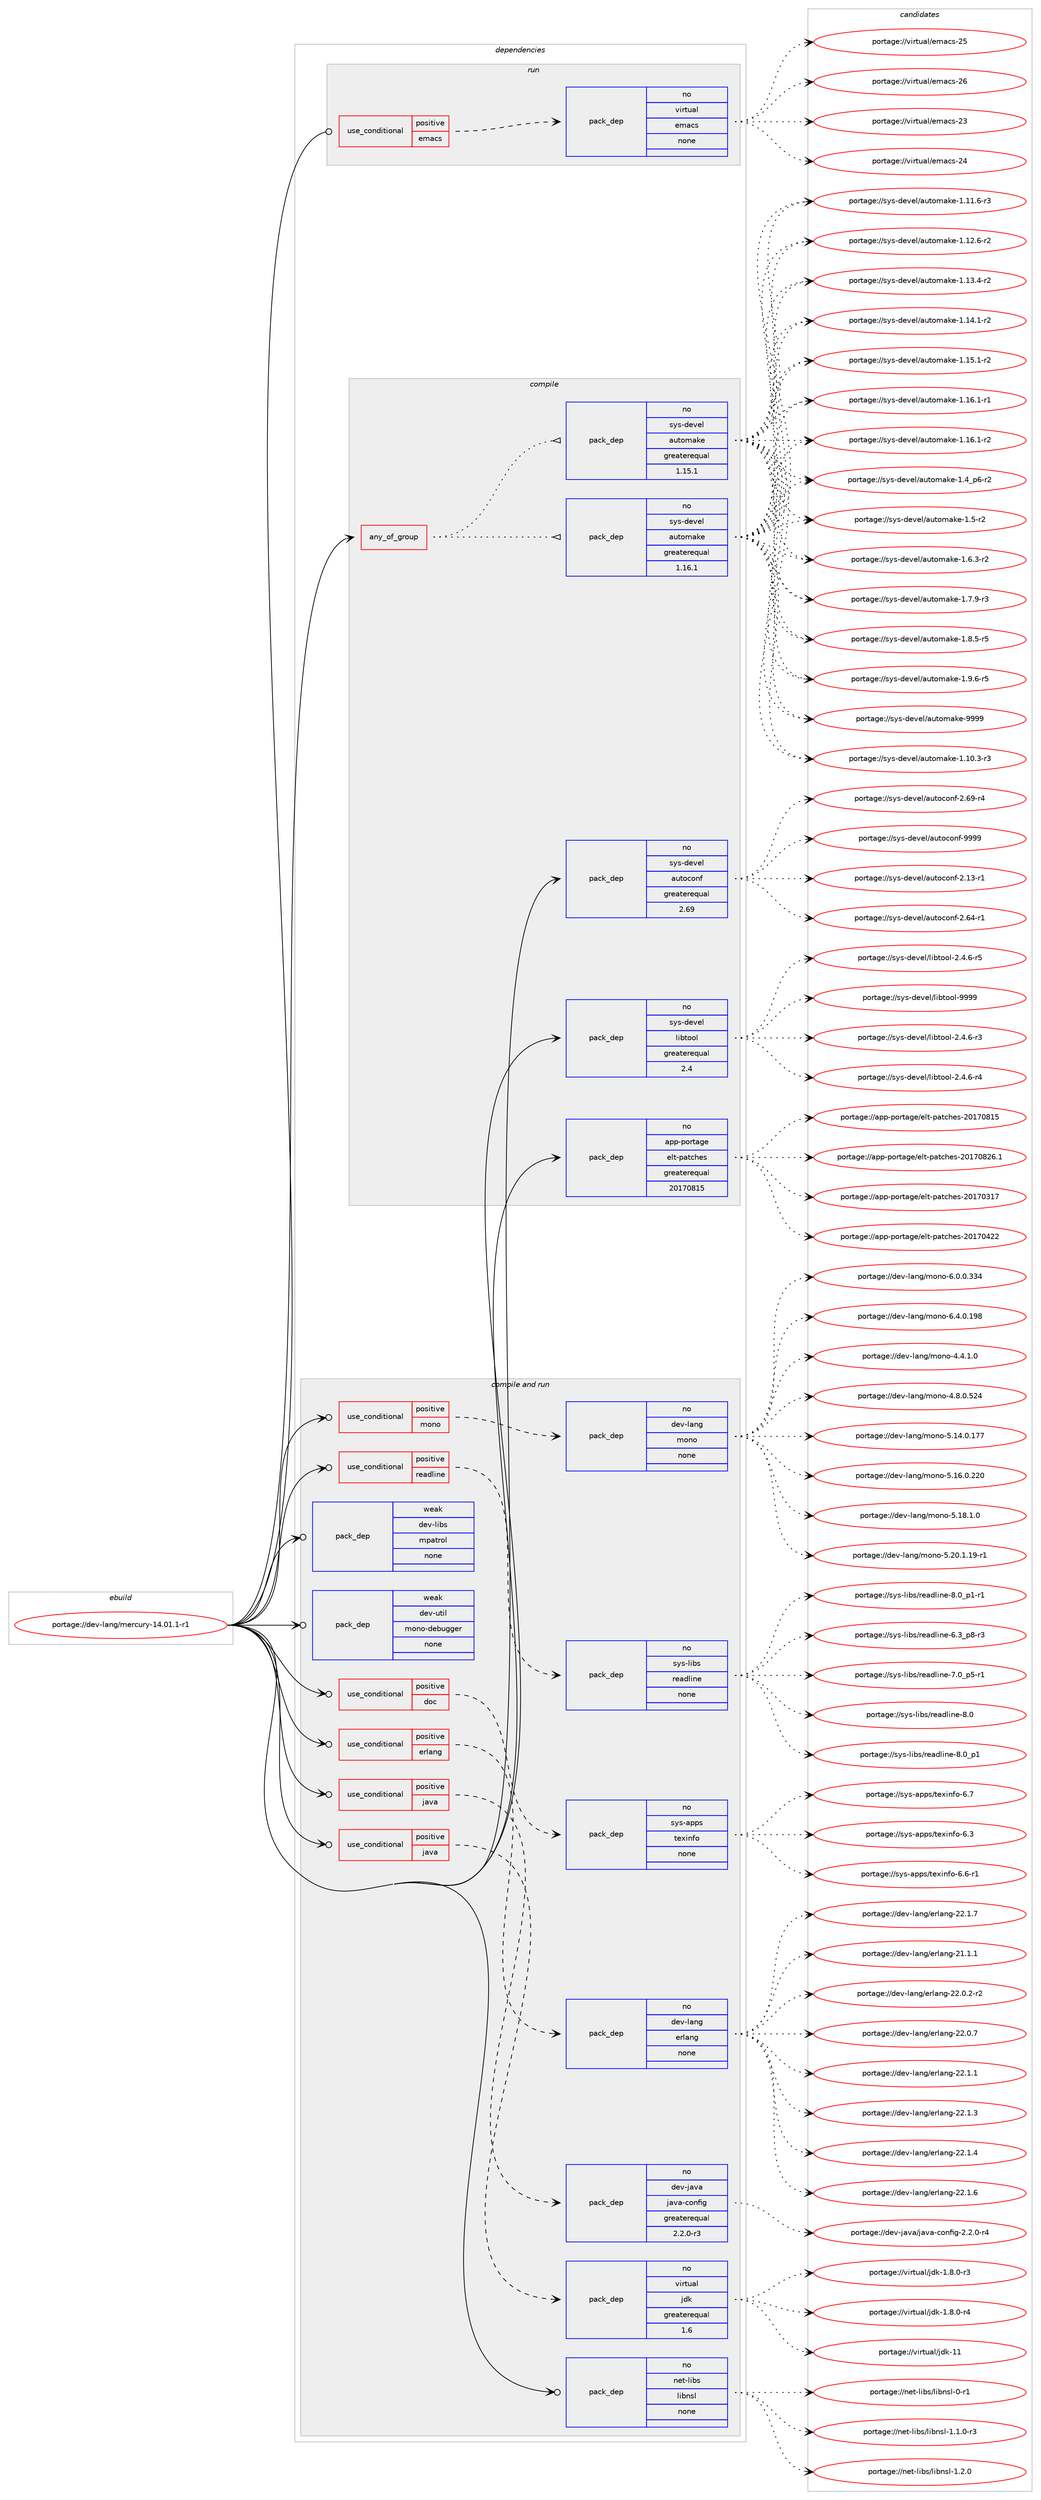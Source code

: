 digraph prolog {

# *************
# Graph options
# *************

newrank=true;
concentrate=true;
compound=true;
graph [rankdir=LR,fontname=Helvetica,fontsize=10,ranksep=1.5];#, ranksep=2.5, nodesep=0.2];
edge  [arrowhead=vee];
node  [fontname=Helvetica,fontsize=10];

# **********
# The ebuild
# **********

subgraph cluster_leftcol {
color=gray;
rank=same;
label=<<i>ebuild</i>>;
id [label="portage://dev-lang/mercury-14.01.1-r1", color=red, width=4, href="../dev-lang/mercury-14.01.1-r1.svg"];
}

# ****************
# The dependencies
# ****************

subgraph cluster_midcol {
color=gray;
label=<<i>dependencies</i>>;
subgraph cluster_compile {
fillcolor="#eeeeee";
style=filled;
label=<<i>compile</i>>;
subgraph any2711 {
dependency94189 [label=<<TABLE BORDER="0" CELLBORDER="1" CELLSPACING="0" CELLPADDING="4"><TR><TD CELLPADDING="10">any_of_group</TD></TR></TABLE>>, shape=none, color=red];subgraph pack72071 {
dependency94190 [label=<<TABLE BORDER="0" CELLBORDER="1" CELLSPACING="0" CELLPADDING="4" WIDTH="220"><TR><TD ROWSPAN="6" CELLPADDING="30">pack_dep</TD></TR><TR><TD WIDTH="110">no</TD></TR><TR><TD>sys-devel</TD></TR><TR><TD>automake</TD></TR><TR><TD>greaterequal</TD></TR><TR><TD>1.16.1</TD></TR></TABLE>>, shape=none, color=blue];
}
dependency94189:e -> dependency94190:w [weight=20,style="dotted",arrowhead="oinv"];
subgraph pack72072 {
dependency94191 [label=<<TABLE BORDER="0" CELLBORDER="1" CELLSPACING="0" CELLPADDING="4" WIDTH="220"><TR><TD ROWSPAN="6" CELLPADDING="30">pack_dep</TD></TR><TR><TD WIDTH="110">no</TD></TR><TR><TD>sys-devel</TD></TR><TR><TD>automake</TD></TR><TR><TD>greaterequal</TD></TR><TR><TD>1.15.1</TD></TR></TABLE>>, shape=none, color=blue];
}
dependency94189:e -> dependency94191:w [weight=20,style="dotted",arrowhead="oinv"];
}
id:e -> dependency94189:w [weight=20,style="solid",arrowhead="vee"];
subgraph pack72073 {
dependency94192 [label=<<TABLE BORDER="0" CELLBORDER="1" CELLSPACING="0" CELLPADDING="4" WIDTH="220"><TR><TD ROWSPAN="6" CELLPADDING="30">pack_dep</TD></TR><TR><TD WIDTH="110">no</TD></TR><TR><TD>app-portage</TD></TR><TR><TD>elt-patches</TD></TR><TR><TD>greaterequal</TD></TR><TR><TD>20170815</TD></TR></TABLE>>, shape=none, color=blue];
}
id:e -> dependency94192:w [weight=20,style="solid",arrowhead="vee"];
subgraph pack72074 {
dependency94193 [label=<<TABLE BORDER="0" CELLBORDER="1" CELLSPACING="0" CELLPADDING="4" WIDTH="220"><TR><TD ROWSPAN="6" CELLPADDING="30">pack_dep</TD></TR><TR><TD WIDTH="110">no</TD></TR><TR><TD>sys-devel</TD></TR><TR><TD>autoconf</TD></TR><TR><TD>greaterequal</TD></TR><TR><TD>2.69</TD></TR></TABLE>>, shape=none, color=blue];
}
id:e -> dependency94193:w [weight=20,style="solid",arrowhead="vee"];
subgraph pack72075 {
dependency94194 [label=<<TABLE BORDER="0" CELLBORDER="1" CELLSPACING="0" CELLPADDING="4" WIDTH="220"><TR><TD ROWSPAN="6" CELLPADDING="30">pack_dep</TD></TR><TR><TD WIDTH="110">no</TD></TR><TR><TD>sys-devel</TD></TR><TR><TD>libtool</TD></TR><TR><TD>greaterequal</TD></TR><TR><TD>2.4</TD></TR></TABLE>>, shape=none, color=blue];
}
id:e -> dependency94194:w [weight=20,style="solid",arrowhead="vee"];
}
subgraph cluster_compileandrun {
fillcolor="#eeeeee";
style=filled;
label=<<i>compile and run</i>>;
subgraph cond19350 {
dependency94195 [label=<<TABLE BORDER="0" CELLBORDER="1" CELLSPACING="0" CELLPADDING="4"><TR><TD ROWSPAN="3" CELLPADDING="10">use_conditional</TD></TR><TR><TD>positive</TD></TR><TR><TD>doc</TD></TR></TABLE>>, shape=none, color=red];
subgraph pack72076 {
dependency94196 [label=<<TABLE BORDER="0" CELLBORDER="1" CELLSPACING="0" CELLPADDING="4" WIDTH="220"><TR><TD ROWSPAN="6" CELLPADDING="30">pack_dep</TD></TR><TR><TD WIDTH="110">no</TD></TR><TR><TD>sys-apps</TD></TR><TR><TD>texinfo</TD></TR><TR><TD>none</TD></TR><TR><TD></TD></TR></TABLE>>, shape=none, color=blue];
}
dependency94195:e -> dependency94196:w [weight=20,style="dashed",arrowhead="vee"];
}
id:e -> dependency94195:w [weight=20,style="solid",arrowhead="odotvee"];
subgraph cond19351 {
dependency94197 [label=<<TABLE BORDER="0" CELLBORDER="1" CELLSPACING="0" CELLPADDING="4"><TR><TD ROWSPAN="3" CELLPADDING="10">use_conditional</TD></TR><TR><TD>positive</TD></TR><TR><TD>erlang</TD></TR></TABLE>>, shape=none, color=red];
subgraph pack72077 {
dependency94198 [label=<<TABLE BORDER="0" CELLBORDER="1" CELLSPACING="0" CELLPADDING="4" WIDTH="220"><TR><TD ROWSPAN="6" CELLPADDING="30">pack_dep</TD></TR><TR><TD WIDTH="110">no</TD></TR><TR><TD>dev-lang</TD></TR><TR><TD>erlang</TD></TR><TR><TD>none</TD></TR><TR><TD></TD></TR></TABLE>>, shape=none, color=blue];
}
dependency94197:e -> dependency94198:w [weight=20,style="dashed",arrowhead="vee"];
}
id:e -> dependency94197:w [weight=20,style="solid",arrowhead="odotvee"];
subgraph cond19352 {
dependency94199 [label=<<TABLE BORDER="0" CELLBORDER="1" CELLSPACING="0" CELLPADDING="4"><TR><TD ROWSPAN="3" CELLPADDING="10">use_conditional</TD></TR><TR><TD>positive</TD></TR><TR><TD>java</TD></TR></TABLE>>, shape=none, color=red];
subgraph pack72078 {
dependency94200 [label=<<TABLE BORDER="0" CELLBORDER="1" CELLSPACING="0" CELLPADDING="4" WIDTH="220"><TR><TD ROWSPAN="6" CELLPADDING="30">pack_dep</TD></TR><TR><TD WIDTH="110">no</TD></TR><TR><TD>dev-java</TD></TR><TR><TD>java-config</TD></TR><TR><TD>greaterequal</TD></TR><TR><TD>2.2.0-r3</TD></TR></TABLE>>, shape=none, color=blue];
}
dependency94199:e -> dependency94200:w [weight=20,style="dashed",arrowhead="vee"];
}
id:e -> dependency94199:w [weight=20,style="solid",arrowhead="odotvee"];
subgraph cond19353 {
dependency94201 [label=<<TABLE BORDER="0" CELLBORDER="1" CELLSPACING="0" CELLPADDING="4"><TR><TD ROWSPAN="3" CELLPADDING="10">use_conditional</TD></TR><TR><TD>positive</TD></TR><TR><TD>java</TD></TR></TABLE>>, shape=none, color=red];
subgraph pack72079 {
dependency94202 [label=<<TABLE BORDER="0" CELLBORDER="1" CELLSPACING="0" CELLPADDING="4" WIDTH="220"><TR><TD ROWSPAN="6" CELLPADDING="30">pack_dep</TD></TR><TR><TD WIDTH="110">no</TD></TR><TR><TD>virtual</TD></TR><TR><TD>jdk</TD></TR><TR><TD>greaterequal</TD></TR><TR><TD>1.6</TD></TR></TABLE>>, shape=none, color=blue];
}
dependency94201:e -> dependency94202:w [weight=20,style="dashed",arrowhead="vee"];
}
id:e -> dependency94201:w [weight=20,style="solid",arrowhead="odotvee"];
subgraph cond19354 {
dependency94203 [label=<<TABLE BORDER="0" CELLBORDER="1" CELLSPACING="0" CELLPADDING="4"><TR><TD ROWSPAN="3" CELLPADDING="10">use_conditional</TD></TR><TR><TD>positive</TD></TR><TR><TD>mono</TD></TR></TABLE>>, shape=none, color=red];
subgraph pack72080 {
dependency94204 [label=<<TABLE BORDER="0" CELLBORDER="1" CELLSPACING="0" CELLPADDING="4" WIDTH="220"><TR><TD ROWSPAN="6" CELLPADDING="30">pack_dep</TD></TR><TR><TD WIDTH="110">no</TD></TR><TR><TD>dev-lang</TD></TR><TR><TD>mono</TD></TR><TR><TD>none</TD></TR><TR><TD></TD></TR></TABLE>>, shape=none, color=blue];
}
dependency94203:e -> dependency94204:w [weight=20,style="dashed",arrowhead="vee"];
}
id:e -> dependency94203:w [weight=20,style="solid",arrowhead="odotvee"];
subgraph cond19355 {
dependency94205 [label=<<TABLE BORDER="0" CELLBORDER="1" CELLSPACING="0" CELLPADDING="4"><TR><TD ROWSPAN="3" CELLPADDING="10">use_conditional</TD></TR><TR><TD>positive</TD></TR><TR><TD>readline</TD></TR></TABLE>>, shape=none, color=red];
subgraph pack72081 {
dependency94206 [label=<<TABLE BORDER="0" CELLBORDER="1" CELLSPACING="0" CELLPADDING="4" WIDTH="220"><TR><TD ROWSPAN="6" CELLPADDING="30">pack_dep</TD></TR><TR><TD WIDTH="110">no</TD></TR><TR><TD>sys-libs</TD></TR><TR><TD>readline</TD></TR><TR><TD>none</TD></TR><TR><TD></TD></TR></TABLE>>, shape=none, color=blue];
}
dependency94205:e -> dependency94206:w [weight=20,style="dashed",arrowhead="vee"];
}
id:e -> dependency94205:w [weight=20,style="solid",arrowhead="odotvee"];
subgraph pack72082 {
dependency94207 [label=<<TABLE BORDER="0" CELLBORDER="1" CELLSPACING="0" CELLPADDING="4" WIDTH="220"><TR><TD ROWSPAN="6" CELLPADDING="30">pack_dep</TD></TR><TR><TD WIDTH="110">no</TD></TR><TR><TD>net-libs</TD></TR><TR><TD>libnsl</TD></TR><TR><TD>none</TD></TR><TR><TD></TD></TR></TABLE>>, shape=none, color=blue];
}
id:e -> dependency94207:w [weight=20,style="solid",arrowhead="odotvee"];
subgraph pack72083 {
dependency94208 [label=<<TABLE BORDER="0" CELLBORDER="1" CELLSPACING="0" CELLPADDING="4" WIDTH="220"><TR><TD ROWSPAN="6" CELLPADDING="30">pack_dep</TD></TR><TR><TD WIDTH="110">weak</TD></TR><TR><TD>dev-libs</TD></TR><TR><TD>mpatrol</TD></TR><TR><TD>none</TD></TR><TR><TD></TD></TR></TABLE>>, shape=none, color=blue];
}
id:e -> dependency94208:w [weight=20,style="solid",arrowhead="odotvee"];
subgraph pack72084 {
dependency94209 [label=<<TABLE BORDER="0" CELLBORDER="1" CELLSPACING="0" CELLPADDING="4" WIDTH="220"><TR><TD ROWSPAN="6" CELLPADDING="30">pack_dep</TD></TR><TR><TD WIDTH="110">weak</TD></TR><TR><TD>dev-util</TD></TR><TR><TD>mono-debugger</TD></TR><TR><TD>none</TD></TR><TR><TD></TD></TR></TABLE>>, shape=none, color=blue];
}
id:e -> dependency94209:w [weight=20,style="solid",arrowhead="odotvee"];
}
subgraph cluster_run {
fillcolor="#eeeeee";
style=filled;
label=<<i>run</i>>;
subgraph cond19356 {
dependency94210 [label=<<TABLE BORDER="0" CELLBORDER="1" CELLSPACING="0" CELLPADDING="4"><TR><TD ROWSPAN="3" CELLPADDING="10">use_conditional</TD></TR><TR><TD>positive</TD></TR><TR><TD>emacs</TD></TR></TABLE>>, shape=none, color=red];
subgraph pack72085 {
dependency94211 [label=<<TABLE BORDER="0" CELLBORDER="1" CELLSPACING="0" CELLPADDING="4" WIDTH="220"><TR><TD ROWSPAN="6" CELLPADDING="30">pack_dep</TD></TR><TR><TD WIDTH="110">no</TD></TR><TR><TD>virtual</TD></TR><TR><TD>emacs</TD></TR><TR><TD>none</TD></TR><TR><TD></TD></TR></TABLE>>, shape=none, color=blue];
}
dependency94210:e -> dependency94211:w [weight=20,style="dashed",arrowhead="vee"];
}
id:e -> dependency94210:w [weight=20,style="solid",arrowhead="odot"];
}
}

# **************
# The candidates
# **************

subgraph cluster_choices {
rank=same;
color=gray;
label=<<i>candidates</i>>;

subgraph choice72071 {
color=black;
nodesep=1;
choiceportage11512111545100101118101108479711711611110997107101454946494846514511451 [label="portage://sys-devel/automake-1.10.3-r3", color=red, width=4,href="../sys-devel/automake-1.10.3-r3.svg"];
choiceportage11512111545100101118101108479711711611110997107101454946494946544511451 [label="portage://sys-devel/automake-1.11.6-r3", color=red, width=4,href="../sys-devel/automake-1.11.6-r3.svg"];
choiceportage11512111545100101118101108479711711611110997107101454946495046544511450 [label="portage://sys-devel/automake-1.12.6-r2", color=red, width=4,href="../sys-devel/automake-1.12.6-r2.svg"];
choiceportage11512111545100101118101108479711711611110997107101454946495146524511450 [label="portage://sys-devel/automake-1.13.4-r2", color=red, width=4,href="../sys-devel/automake-1.13.4-r2.svg"];
choiceportage11512111545100101118101108479711711611110997107101454946495246494511450 [label="portage://sys-devel/automake-1.14.1-r2", color=red, width=4,href="../sys-devel/automake-1.14.1-r2.svg"];
choiceportage11512111545100101118101108479711711611110997107101454946495346494511450 [label="portage://sys-devel/automake-1.15.1-r2", color=red, width=4,href="../sys-devel/automake-1.15.1-r2.svg"];
choiceportage11512111545100101118101108479711711611110997107101454946495446494511449 [label="portage://sys-devel/automake-1.16.1-r1", color=red, width=4,href="../sys-devel/automake-1.16.1-r1.svg"];
choiceportage11512111545100101118101108479711711611110997107101454946495446494511450 [label="portage://sys-devel/automake-1.16.1-r2", color=red, width=4,href="../sys-devel/automake-1.16.1-r2.svg"];
choiceportage115121115451001011181011084797117116111109971071014549465295112544511450 [label="portage://sys-devel/automake-1.4_p6-r2", color=red, width=4,href="../sys-devel/automake-1.4_p6-r2.svg"];
choiceportage11512111545100101118101108479711711611110997107101454946534511450 [label="portage://sys-devel/automake-1.5-r2", color=red, width=4,href="../sys-devel/automake-1.5-r2.svg"];
choiceportage115121115451001011181011084797117116111109971071014549465446514511450 [label="portage://sys-devel/automake-1.6.3-r2", color=red, width=4,href="../sys-devel/automake-1.6.3-r2.svg"];
choiceportage115121115451001011181011084797117116111109971071014549465546574511451 [label="portage://sys-devel/automake-1.7.9-r3", color=red, width=4,href="../sys-devel/automake-1.7.9-r3.svg"];
choiceportage115121115451001011181011084797117116111109971071014549465646534511453 [label="portage://sys-devel/automake-1.8.5-r5", color=red, width=4,href="../sys-devel/automake-1.8.5-r5.svg"];
choiceportage115121115451001011181011084797117116111109971071014549465746544511453 [label="portage://sys-devel/automake-1.9.6-r5", color=red, width=4,href="../sys-devel/automake-1.9.6-r5.svg"];
choiceportage115121115451001011181011084797117116111109971071014557575757 [label="portage://sys-devel/automake-9999", color=red, width=4,href="../sys-devel/automake-9999.svg"];
dependency94190:e -> choiceportage11512111545100101118101108479711711611110997107101454946494846514511451:w [style=dotted,weight="100"];
dependency94190:e -> choiceportage11512111545100101118101108479711711611110997107101454946494946544511451:w [style=dotted,weight="100"];
dependency94190:e -> choiceportage11512111545100101118101108479711711611110997107101454946495046544511450:w [style=dotted,weight="100"];
dependency94190:e -> choiceportage11512111545100101118101108479711711611110997107101454946495146524511450:w [style=dotted,weight="100"];
dependency94190:e -> choiceportage11512111545100101118101108479711711611110997107101454946495246494511450:w [style=dotted,weight="100"];
dependency94190:e -> choiceportage11512111545100101118101108479711711611110997107101454946495346494511450:w [style=dotted,weight="100"];
dependency94190:e -> choiceportage11512111545100101118101108479711711611110997107101454946495446494511449:w [style=dotted,weight="100"];
dependency94190:e -> choiceportage11512111545100101118101108479711711611110997107101454946495446494511450:w [style=dotted,weight="100"];
dependency94190:e -> choiceportage115121115451001011181011084797117116111109971071014549465295112544511450:w [style=dotted,weight="100"];
dependency94190:e -> choiceportage11512111545100101118101108479711711611110997107101454946534511450:w [style=dotted,weight="100"];
dependency94190:e -> choiceportage115121115451001011181011084797117116111109971071014549465446514511450:w [style=dotted,weight="100"];
dependency94190:e -> choiceportage115121115451001011181011084797117116111109971071014549465546574511451:w [style=dotted,weight="100"];
dependency94190:e -> choiceportage115121115451001011181011084797117116111109971071014549465646534511453:w [style=dotted,weight="100"];
dependency94190:e -> choiceportage115121115451001011181011084797117116111109971071014549465746544511453:w [style=dotted,weight="100"];
dependency94190:e -> choiceportage115121115451001011181011084797117116111109971071014557575757:w [style=dotted,weight="100"];
}
subgraph choice72072 {
color=black;
nodesep=1;
choiceportage11512111545100101118101108479711711611110997107101454946494846514511451 [label="portage://sys-devel/automake-1.10.3-r3", color=red, width=4,href="../sys-devel/automake-1.10.3-r3.svg"];
choiceportage11512111545100101118101108479711711611110997107101454946494946544511451 [label="portage://sys-devel/automake-1.11.6-r3", color=red, width=4,href="../sys-devel/automake-1.11.6-r3.svg"];
choiceportage11512111545100101118101108479711711611110997107101454946495046544511450 [label="portage://sys-devel/automake-1.12.6-r2", color=red, width=4,href="../sys-devel/automake-1.12.6-r2.svg"];
choiceportage11512111545100101118101108479711711611110997107101454946495146524511450 [label="portage://sys-devel/automake-1.13.4-r2", color=red, width=4,href="../sys-devel/automake-1.13.4-r2.svg"];
choiceportage11512111545100101118101108479711711611110997107101454946495246494511450 [label="portage://sys-devel/automake-1.14.1-r2", color=red, width=4,href="../sys-devel/automake-1.14.1-r2.svg"];
choiceportage11512111545100101118101108479711711611110997107101454946495346494511450 [label="portage://sys-devel/automake-1.15.1-r2", color=red, width=4,href="../sys-devel/automake-1.15.1-r2.svg"];
choiceportage11512111545100101118101108479711711611110997107101454946495446494511449 [label="portage://sys-devel/automake-1.16.1-r1", color=red, width=4,href="../sys-devel/automake-1.16.1-r1.svg"];
choiceportage11512111545100101118101108479711711611110997107101454946495446494511450 [label="portage://sys-devel/automake-1.16.1-r2", color=red, width=4,href="../sys-devel/automake-1.16.1-r2.svg"];
choiceportage115121115451001011181011084797117116111109971071014549465295112544511450 [label="portage://sys-devel/automake-1.4_p6-r2", color=red, width=4,href="../sys-devel/automake-1.4_p6-r2.svg"];
choiceportage11512111545100101118101108479711711611110997107101454946534511450 [label="portage://sys-devel/automake-1.5-r2", color=red, width=4,href="../sys-devel/automake-1.5-r2.svg"];
choiceportage115121115451001011181011084797117116111109971071014549465446514511450 [label="portage://sys-devel/automake-1.6.3-r2", color=red, width=4,href="../sys-devel/automake-1.6.3-r2.svg"];
choiceportage115121115451001011181011084797117116111109971071014549465546574511451 [label="portage://sys-devel/automake-1.7.9-r3", color=red, width=4,href="../sys-devel/automake-1.7.9-r3.svg"];
choiceportage115121115451001011181011084797117116111109971071014549465646534511453 [label="portage://sys-devel/automake-1.8.5-r5", color=red, width=4,href="../sys-devel/automake-1.8.5-r5.svg"];
choiceportage115121115451001011181011084797117116111109971071014549465746544511453 [label="portage://sys-devel/automake-1.9.6-r5", color=red, width=4,href="../sys-devel/automake-1.9.6-r5.svg"];
choiceportage115121115451001011181011084797117116111109971071014557575757 [label="portage://sys-devel/automake-9999", color=red, width=4,href="../sys-devel/automake-9999.svg"];
dependency94191:e -> choiceportage11512111545100101118101108479711711611110997107101454946494846514511451:w [style=dotted,weight="100"];
dependency94191:e -> choiceportage11512111545100101118101108479711711611110997107101454946494946544511451:w [style=dotted,weight="100"];
dependency94191:e -> choiceportage11512111545100101118101108479711711611110997107101454946495046544511450:w [style=dotted,weight="100"];
dependency94191:e -> choiceportage11512111545100101118101108479711711611110997107101454946495146524511450:w [style=dotted,weight="100"];
dependency94191:e -> choiceportage11512111545100101118101108479711711611110997107101454946495246494511450:w [style=dotted,weight="100"];
dependency94191:e -> choiceportage11512111545100101118101108479711711611110997107101454946495346494511450:w [style=dotted,weight="100"];
dependency94191:e -> choiceportage11512111545100101118101108479711711611110997107101454946495446494511449:w [style=dotted,weight="100"];
dependency94191:e -> choiceportage11512111545100101118101108479711711611110997107101454946495446494511450:w [style=dotted,weight="100"];
dependency94191:e -> choiceportage115121115451001011181011084797117116111109971071014549465295112544511450:w [style=dotted,weight="100"];
dependency94191:e -> choiceportage11512111545100101118101108479711711611110997107101454946534511450:w [style=dotted,weight="100"];
dependency94191:e -> choiceportage115121115451001011181011084797117116111109971071014549465446514511450:w [style=dotted,weight="100"];
dependency94191:e -> choiceportage115121115451001011181011084797117116111109971071014549465546574511451:w [style=dotted,weight="100"];
dependency94191:e -> choiceportage115121115451001011181011084797117116111109971071014549465646534511453:w [style=dotted,weight="100"];
dependency94191:e -> choiceportage115121115451001011181011084797117116111109971071014549465746544511453:w [style=dotted,weight="100"];
dependency94191:e -> choiceportage115121115451001011181011084797117116111109971071014557575757:w [style=dotted,weight="100"];
}
subgraph choice72073 {
color=black;
nodesep=1;
choiceportage97112112451121111141169710310147101108116451129711699104101115455048495548514955 [label="portage://app-portage/elt-patches-20170317", color=red, width=4,href="../app-portage/elt-patches-20170317.svg"];
choiceportage97112112451121111141169710310147101108116451129711699104101115455048495548525050 [label="portage://app-portage/elt-patches-20170422", color=red, width=4,href="../app-portage/elt-patches-20170422.svg"];
choiceportage97112112451121111141169710310147101108116451129711699104101115455048495548564953 [label="portage://app-portage/elt-patches-20170815", color=red, width=4,href="../app-portage/elt-patches-20170815.svg"];
choiceportage971121124511211111411697103101471011081164511297116991041011154550484955485650544649 [label="portage://app-portage/elt-patches-20170826.1", color=red, width=4,href="../app-portage/elt-patches-20170826.1.svg"];
dependency94192:e -> choiceportage97112112451121111141169710310147101108116451129711699104101115455048495548514955:w [style=dotted,weight="100"];
dependency94192:e -> choiceportage97112112451121111141169710310147101108116451129711699104101115455048495548525050:w [style=dotted,weight="100"];
dependency94192:e -> choiceportage97112112451121111141169710310147101108116451129711699104101115455048495548564953:w [style=dotted,weight="100"];
dependency94192:e -> choiceportage971121124511211111411697103101471011081164511297116991041011154550484955485650544649:w [style=dotted,weight="100"];
}
subgraph choice72074 {
color=black;
nodesep=1;
choiceportage1151211154510010111810110847971171161119911111010245504649514511449 [label="portage://sys-devel/autoconf-2.13-r1", color=red, width=4,href="../sys-devel/autoconf-2.13-r1.svg"];
choiceportage1151211154510010111810110847971171161119911111010245504654524511449 [label="portage://sys-devel/autoconf-2.64-r1", color=red, width=4,href="../sys-devel/autoconf-2.64-r1.svg"];
choiceportage1151211154510010111810110847971171161119911111010245504654574511452 [label="portage://sys-devel/autoconf-2.69-r4", color=red, width=4,href="../sys-devel/autoconf-2.69-r4.svg"];
choiceportage115121115451001011181011084797117116111991111101024557575757 [label="portage://sys-devel/autoconf-9999", color=red, width=4,href="../sys-devel/autoconf-9999.svg"];
dependency94193:e -> choiceportage1151211154510010111810110847971171161119911111010245504649514511449:w [style=dotted,weight="100"];
dependency94193:e -> choiceportage1151211154510010111810110847971171161119911111010245504654524511449:w [style=dotted,weight="100"];
dependency94193:e -> choiceportage1151211154510010111810110847971171161119911111010245504654574511452:w [style=dotted,weight="100"];
dependency94193:e -> choiceportage115121115451001011181011084797117116111991111101024557575757:w [style=dotted,weight="100"];
}
subgraph choice72075 {
color=black;
nodesep=1;
choiceportage1151211154510010111810110847108105981161111111084550465246544511451 [label="portage://sys-devel/libtool-2.4.6-r3", color=red, width=4,href="../sys-devel/libtool-2.4.6-r3.svg"];
choiceportage1151211154510010111810110847108105981161111111084550465246544511452 [label="portage://sys-devel/libtool-2.4.6-r4", color=red, width=4,href="../sys-devel/libtool-2.4.6-r4.svg"];
choiceportage1151211154510010111810110847108105981161111111084550465246544511453 [label="portage://sys-devel/libtool-2.4.6-r5", color=red, width=4,href="../sys-devel/libtool-2.4.6-r5.svg"];
choiceportage1151211154510010111810110847108105981161111111084557575757 [label="portage://sys-devel/libtool-9999", color=red, width=4,href="../sys-devel/libtool-9999.svg"];
dependency94194:e -> choiceportage1151211154510010111810110847108105981161111111084550465246544511451:w [style=dotted,weight="100"];
dependency94194:e -> choiceportage1151211154510010111810110847108105981161111111084550465246544511452:w [style=dotted,weight="100"];
dependency94194:e -> choiceportage1151211154510010111810110847108105981161111111084550465246544511453:w [style=dotted,weight="100"];
dependency94194:e -> choiceportage1151211154510010111810110847108105981161111111084557575757:w [style=dotted,weight="100"];
}
subgraph choice72076 {
color=black;
nodesep=1;
choiceportage11512111545971121121154711610112010511010211145544651 [label="portage://sys-apps/texinfo-6.3", color=red, width=4,href="../sys-apps/texinfo-6.3.svg"];
choiceportage115121115459711211211547116101120105110102111455446544511449 [label="portage://sys-apps/texinfo-6.6-r1", color=red, width=4,href="../sys-apps/texinfo-6.6-r1.svg"];
choiceportage11512111545971121121154711610112010511010211145544655 [label="portage://sys-apps/texinfo-6.7", color=red, width=4,href="../sys-apps/texinfo-6.7.svg"];
dependency94196:e -> choiceportage11512111545971121121154711610112010511010211145544651:w [style=dotted,weight="100"];
dependency94196:e -> choiceportage115121115459711211211547116101120105110102111455446544511449:w [style=dotted,weight="100"];
dependency94196:e -> choiceportage11512111545971121121154711610112010511010211145544655:w [style=dotted,weight="100"];
}
subgraph choice72077 {
color=black;
nodesep=1;
choiceportage1001011184510897110103471011141089711010345504946494649 [label="portage://dev-lang/erlang-21.1.1", color=red, width=4,href="../dev-lang/erlang-21.1.1.svg"];
choiceportage10010111845108971101034710111410897110103455050464846504511450 [label="portage://dev-lang/erlang-22.0.2-r2", color=red, width=4,href="../dev-lang/erlang-22.0.2-r2.svg"];
choiceportage1001011184510897110103471011141089711010345505046484655 [label="portage://dev-lang/erlang-22.0.7", color=red, width=4,href="../dev-lang/erlang-22.0.7.svg"];
choiceportage1001011184510897110103471011141089711010345505046494649 [label="portage://dev-lang/erlang-22.1.1", color=red, width=4,href="../dev-lang/erlang-22.1.1.svg"];
choiceportage1001011184510897110103471011141089711010345505046494651 [label="portage://dev-lang/erlang-22.1.3", color=red, width=4,href="../dev-lang/erlang-22.1.3.svg"];
choiceportage1001011184510897110103471011141089711010345505046494652 [label="portage://dev-lang/erlang-22.1.4", color=red, width=4,href="../dev-lang/erlang-22.1.4.svg"];
choiceportage1001011184510897110103471011141089711010345505046494654 [label="portage://dev-lang/erlang-22.1.6", color=red, width=4,href="../dev-lang/erlang-22.1.6.svg"];
choiceportage1001011184510897110103471011141089711010345505046494655 [label="portage://dev-lang/erlang-22.1.7", color=red, width=4,href="../dev-lang/erlang-22.1.7.svg"];
dependency94198:e -> choiceportage1001011184510897110103471011141089711010345504946494649:w [style=dotted,weight="100"];
dependency94198:e -> choiceportage10010111845108971101034710111410897110103455050464846504511450:w [style=dotted,weight="100"];
dependency94198:e -> choiceportage1001011184510897110103471011141089711010345505046484655:w [style=dotted,weight="100"];
dependency94198:e -> choiceportage1001011184510897110103471011141089711010345505046494649:w [style=dotted,weight="100"];
dependency94198:e -> choiceportage1001011184510897110103471011141089711010345505046494651:w [style=dotted,weight="100"];
dependency94198:e -> choiceportage1001011184510897110103471011141089711010345505046494652:w [style=dotted,weight="100"];
dependency94198:e -> choiceportage1001011184510897110103471011141089711010345505046494654:w [style=dotted,weight="100"];
dependency94198:e -> choiceportage1001011184510897110103471011141089711010345505046494655:w [style=dotted,weight="100"];
}
subgraph choice72078 {
color=black;
nodesep=1;
choiceportage10010111845106971189747106971189745991111101021051034550465046484511452 [label="portage://dev-java/java-config-2.2.0-r4", color=red, width=4,href="../dev-java/java-config-2.2.0-r4.svg"];
dependency94200:e -> choiceportage10010111845106971189747106971189745991111101021051034550465046484511452:w [style=dotted,weight="100"];
}
subgraph choice72079 {
color=black;
nodesep=1;
choiceportage11810511411611797108471061001074549465646484511451 [label="portage://virtual/jdk-1.8.0-r3", color=red, width=4,href="../virtual/jdk-1.8.0-r3.svg"];
choiceportage11810511411611797108471061001074549465646484511452 [label="portage://virtual/jdk-1.8.0-r4", color=red, width=4,href="../virtual/jdk-1.8.0-r4.svg"];
choiceportage1181051141161179710847106100107454949 [label="portage://virtual/jdk-11", color=red, width=4,href="../virtual/jdk-11.svg"];
dependency94202:e -> choiceportage11810511411611797108471061001074549465646484511451:w [style=dotted,weight="100"];
dependency94202:e -> choiceportage11810511411611797108471061001074549465646484511452:w [style=dotted,weight="100"];
dependency94202:e -> choiceportage1181051141161179710847106100107454949:w [style=dotted,weight="100"];
}
subgraph choice72080 {
color=black;
nodesep=1;
choiceportage1001011184510897110103471091111101114552465246494648 [label="portage://dev-lang/mono-4.4.1.0", color=red, width=4,href="../dev-lang/mono-4.4.1.0.svg"];
choiceportage10010111845108971101034710911111011145524656464846535052 [label="portage://dev-lang/mono-4.8.0.524", color=red, width=4,href="../dev-lang/mono-4.8.0.524.svg"];
choiceportage1001011184510897110103471091111101114553464952464846495555 [label="portage://dev-lang/mono-5.14.0.177", color=red, width=4,href="../dev-lang/mono-5.14.0.177.svg"];
choiceportage1001011184510897110103471091111101114553464954464846505048 [label="portage://dev-lang/mono-5.16.0.220", color=red, width=4,href="../dev-lang/mono-5.16.0.220.svg"];
choiceportage100101118451089711010347109111110111455346495646494648 [label="portage://dev-lang/mono-5.18.1.0", color=red, width=4,href="../dev-lang/mono-5.18.1.0.svg"];
choiceportage100101118451089711010347109111110111455346504846494649574511449 [label="portage://dev-lang/mono-5.20.1.19-r1", color=red, width=4,href="../dev-lang/mono-5.20.1.19-r1.svg"];
choiceportage10010111845108971101034710911111011145544648464846515152 [label="portage://dev-lang/mono-6.0.0.334", color=red, width=4,href="../dev-lang/mono-6.0.0.334.svg"];
choiceportage10010111845108971101034710911111011145544652464846495756 [label="portage://dev-lang/mono-6.4.0.198", color=red, width=4,href="../dev-lang/mono-6.4.0.198.svg"];
dependency94204:e -> choiceportage1001011184510897110103471091111101114552465246494648:w [style=dotted,weight="100"];
dependency94204:e -> choiceportage10010111845108971101034710911111011145524656464846535052:w [style=dotted,weight="100"];
dependency94204:e -> choiceportage1001011184510897110103471091111101114553464952464846495555:w [style=dotted,weight="100"];
dependency94204:e -> choiceportage1001011184510897110103471091111101114553464954464846505048:w [style=dotted,weight="100"];
dependency94204:e -> choiceportage100101118451089711010347109111110111455346495646494648:w [style=dotted,weight="100"];
dependency94204:e -> choiceportage100101118451089711010347109111110111455346504846494649574511449:w [style=dotted,weight="100"];
dependency94204:e -> choiceportage10010111845108971101034710911111011145544648464846515152:w [style=dotted,weight="100"];
dependency94204:e -> choiceportage10010111845108971101034710911111011145544652464846495756:w [style=dotted,weight="100"];
}
subgraph choice72081 {
color=black;
nodesep=1;
choiceportage115121115451081059811547114101971001081051101014554465195112564511451 [label="portage://sys-libs/readline-6.3_p8-r3", color=red, width=4,href="../sys-libs/readline-6.3_p8-r3.svg"];
choiceportage115121115451081059811547114101971001081051101014555464895112534511449 [label="portage://sys-libs/readline-7.0_p5-r1", color=red, width=4,href="../sys-libs/readline-7.0_p5-r1.svg"];
choiceportage1151211154510810598115471141019710010810511010145564648 [label="portage://sys-libs/readline-8.0", color=red, width=4,href="../sys-libs/readline-8.0.svg"];
choiceportage11512111545108105981154711410197100108105110101455646489511249 [label="portage://sys-libs/readline-8.0_p1", color=red, width=4,href="../sys-libs/readline-8.0_p1.svg"];
choiceportage115121115451081059811547114101971001081051101014556464895112494511449 [label="portage://sys-libs/readline-8.0_p1-r1", color=red, width=4,href="../sys-libs/readline-8.0_p1-r1.svg"];
dependency94206:e -> choiceportage115121115451081059811547114101971001081051101014554465195112564511451:w [style=dotted,weight="100"];
dependency94206:e -> choiceportage115121115451081059811547114101971001081051101014555464895112534511449:w [style=dotted,weight="100"];
dependency94206:e -> choiceportage1151211154510810598115471141019710010810511010145564648:w [style=dotted,weight="100"];
dependency94206:e -> choiceportage11512111545108105981154711410197100108105110101455646489511249:w [style=dotted,weight="100"];
dependency94206:e -> choiceportage115121115451081059811547114101971001081051101014556464895112494511449:w [style=dotted,weight="100"];
}
subgraph choice72082 {
color=black;
nodesep=1;
choiceportage1101011164510810598115471081059811011510845484511449 [label="portage://net-libs/libnsl-0-r1", color=red, width=4,href="../net-libs/libnsl-0-r1.svg"];
choiceportage110101116451081059811547108105981101151084549464946484511451 [label="portage://net-libs/libnsl-1.1.0-r3", color=red, width=4,href="../net-libs/libnsl-1.1.0-r3.svg"];
choiceportage11010111645108105981154710810598110115108454946504648 [label="portage://net-libs/libnsl-1.2.0", color=red, width=4,href="../net-libs/libnsl-1.2.0.svg"];
dependency94207:e -> choiceportage1101011164510810598115471081059811011510845484511449:w [style=dotted,weight="100"];
dependency94207:e -> choiceportage110101116451081059811547108105981101151084549464946484511451:w [style=dotted,weight="100"];
dependency94207:e -> choiceportage11010111645108105981154710810598110115108454946504648:w [style=dotted,weight="100"];
}
subgraph choice72083 {
color=black;
nodesep=1;
}
subgraph choice72084 {
color=black;
nodesep=1;
}
subgraph choice72085 {
color=black;
nodesep=1;
choiceportage11810511411611797108471011099799115455051 [label="portage://virtual/emacs-23", color=red, width=4,href="../virtual/emacs-23.svg"];
choiceportage11810511411611797108471011099799115455052 [label="portage://virtual/emacs-24", color=red, width=4,href="../virtual/emacs-24.svg"];
choiceportage11810511411611797108471011099799115455053 [label="portage://virtual/emacs-25", color=red, width=4,href="../virtual/emacs-25.svg"];
choiceportage11810511411611797108471011099799115455054 [label="portage://virtual/emacs-26", color=red, width=4,href="../virtual/emacs-26.svg"];
dependency94211:e -> choiceportage11810511411611797108471011099799115455051:w [style=dotted,weight="100"];
dependency94211:e -> choiceportage11810511411611797108471011099799115455052:w [style=dotted,weight="100"];
dependency94211:e -> choiceportage11810511411611797108471011099799115455053:w [style=dotted,weight="100"];
dependency94211:e -> choiceportage11810511411611797108471011099799115455054:w [style=dotted,weight="100"];
}
}

}
